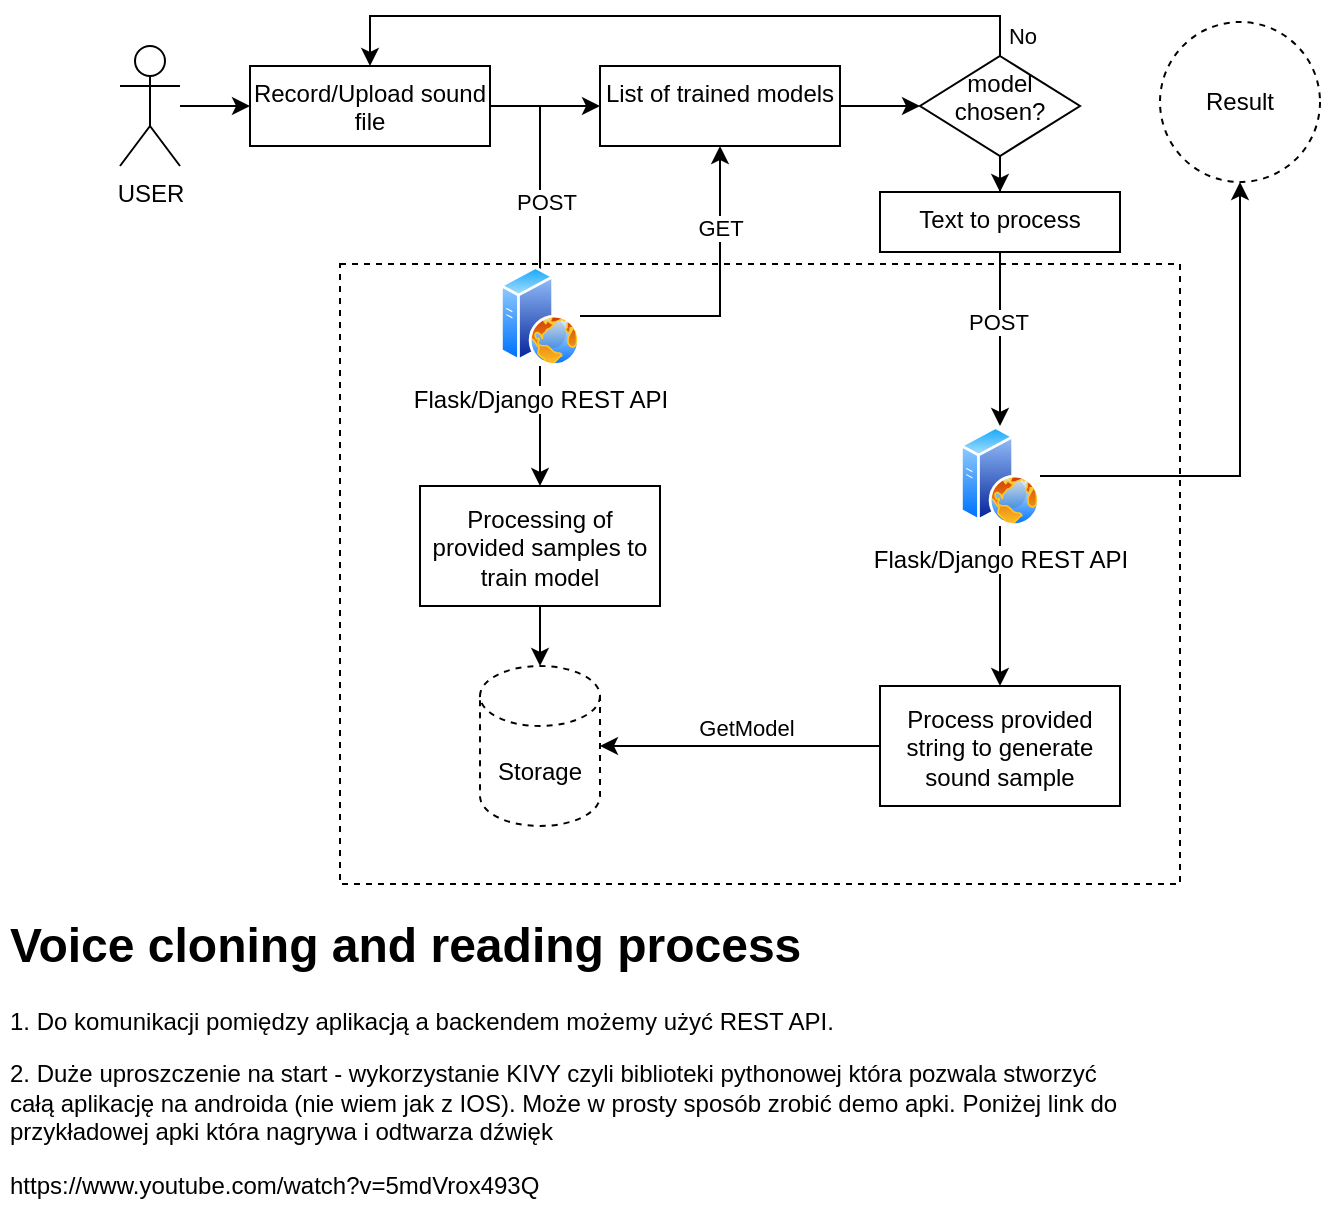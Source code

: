 <mxfile version="20.3.0" type="github">
  <diagram id="kgpKYQtTHZ0yAKxKKP6v" name="Page-1">
    <mxGraphModel dx="946" dy="572" grid="1" gridSize="10" guides="1" tooltips="1" connect="1" arrows="1" fold="1" page="1" pageScale="1" pageWidth="850" pageHeight="1100" math="0" shadow="0">
      <root>
        <mxCell id="0" />
        <mxCell id="1" parent="0" />
        <mxCell id="Fmws5H5xc9VE_1VDq52l-55" value="" style="rounded=0;whiteSpace=wrap;html=1;dashed=1;fillColor=none;" vertex="1" parent="1">
          <mxGeometry x="210" y="209" width="420" height="310" as="geometry" />
        </mxCell>
        <mxCell id="Fmws5H5xc9VE_1VDq52l-4" value="" style="edgeStyle=orthogonalEdgeStyle;rounded=0;orthogonalLoop=1;jettySize=auto;html=1;" edge="1" parent="1" source="Fmws5H5xc9VE_1VDq52l-2" target="Fmws5H5xc9VE_1VDq52l-3">
          <mxGeometry relative="1" as="geometry" />
        </mxCell>
        <mxCell id="Fmws5H5xc9VE_1VDq52l-2" value="USER" style="shape=umlActor;verticalLabelPosition=bottom;verticalAlign=top;html=1;outlineConnect=0;" vertex="1" parent="1">
          <mxGeometry x="100" y="100" width="30" height="60" as="geometry" />
        </mxCell>
        <mxCell id="Fmws5H5xc9VE_1VDq52l-6" style="edgeStyle=orthogonalEdgeStyle;rounded=0;orthogonalLoop=1;jettySize=auto;html=1;exitX=1;exitY=0.5;exitDx=0;exitDy=0;entryX=0;entryY=0.5;entryDx=0;entryDy=0;" edge="1" parent="1" source="Fmws5H5xc9VE_1VDq52l-3" target="Fmws5H5xc9VE_1VDq52l-5">
          <mxGeometry relative="1" as="geometry">
            <Array as="points">
              <mxPoint x="310" y="130" />
              <mxPoint x="310" y="235" />
            </Array>
          </mxGeometry>
        </mxCell>
        <mxCell id="Fmws5H5xc9VE_1VDq52l-7" value="POST" style="edgeLabel;html=1;align=center;verticalAlign=middle;resizable=0;points=[];" vertex="1" connectable="0" parent="Fmws5H5xc9VE_1VDq52l-6">
          <mxGeometry x="-0.455" y="3" relative="1" as="geometry">
            <mxPoint y="32" as="offset" />
          </mxGeometry>
        </mxCell>
        <mxCell id="Fmws5H5xc9VE_1VDq52l-10" style="edgeStyle=orthogonalEdgeStyle;rounded=0;orthogonalLoop=1;jettySize=auto;html=1;exitX=1;exitY=0.5;exitDx=0;exitDy=0;entryX=0;entryY=0.5;entryDx=0;entryDy=0;" edge="1" parent="1" source="Fmws5H5xc9VE_1VDq52l-3" target="Fmws5H5xc9VE_1VDq52l-8">
          <mxGeometry relative="1" as="geometry" />
        </mxCell>
        <mxCell id="Fmws5H5xc9VE_1VDq52l-3" value="Record/Upload sound file" style="whiteSpace=wrap;html=1;verticalAlign=top;" vertex="1" parent="1">
          <mxGeometry x="165" y="110" width="120" height="40" as="geometry" />
        </mxCell>
        <mxCell id="Fmws5H5xc9VE_1VDq52l-16" value="" style="edgeStyle=orthogonalEdgeStyle;rounded=0;orthogonalLoop=1;jettySize=auto;html=1;" edge="1" parent="1" source="Fmws5H5xc9VE_1VDq52l-5" target="Fmws5H5xc9VE_1VDq52l-15">
          <mxGeometry relative="1" as="geometry" />
        </mxCell>
        <mxCell id="Fmws5H5xc9VE_1VDq52l-44" style="edgeStyle=orthogonalEdgeStyle;rounded=0;orthogonalLoop=1;jettySize=auto;html=1;exitX=1;exitY=0.5;exitDx=0;exitDy=0;entryX=0.5;entryY=1;entryDx=0;entryDy=0;" edge="1" parent="1" source="Fmws5H5xc9VE_1VDq52l-5" target="Fmws5H5xc9VE_1VDq52l-8">
          <mxGeometry relative="1" as="geometry" />
        </mxCell>
        <mxCell id="Fmws5H5xc9VE_1VDq52l-45" value="GET" style="edgeLabel;html=1;align=center;verticalAlign=middle;resizable=0;points=[];" vertex="1" connectable="0" parent="Fmws5H5xc9VE_1VDq52l-44">
          <mxGeometry x="0.245" y="1" relative="1" as="geometry">
            <mxPoint x="1" y="-18" as="offset" />
          </mxGeometry>
        </mxCell>
        <mxCell id="Fmws5H5xc9VE_1VDq52l-5" value="Flask/Django REST API" style="aspect=fixed;perimeter=ellipsePerimeter;html=1;align=center;shadow=0;dashed=0;spacingTop=3;image;image=img/lib/active_directory/web_server.svg;" vertex="1" parent="1">
          <mxGeometry x="290" y="210" width="40" height="50" as="geometry" />
        </mxCell>
        <mxCell id="Fmws5H5xc9VE_1VDq52l-36" style="edgeStyle=orthogonalEdgeStyle;rounded=0;orthogonalLoop=1;jettySize=auto;html=1;exitX=1;exitY=0.5;exitDx=0;exitDy=0;entryX=0;entryY=0.5;entryDx=0;entryDy=0;" edge="1" parent="1" source="Fmws5H5xc9VE_1VDq52l-8" target="Fmws5H5xc9VE_1VDq52l-30">
          <mxGeometry relative="1" as="geometry" />
        </mxCell>
        <mxCell id="Fmws5H5xc9VE_1VDq52l-8" value="List of trained models" style="whiteSpace=wrap;html=1;verticalAlign=top;" vertex="1" parent="1">
          <mxGeometry x="340" y="110" width="120" height="40" as="geometry" />
        </mxCell>
        <mxCell id="Fmws5H5xc9VE_1VDq52l-27" value="" style="edgeStyle=orthogonalEdgeStyle;rounded=0;orthogonalLoop=1;jettySize=auto;html=1;" edge="1" parent="1" source="Fmws5H5xc9VE_1VDq52l-15">
          <mxGeometry relative="1" as="geometry">
            <mxPoint x="310" y="410" as="targetPoint" />
          </mxGeometry>
        </mxCell>
        <mxCell id="Fmws5H5xc9VE_1VDq52l-15" value="Processing of provided samples to train model" style="whiteSpace=wrap;html=1;verticalAlign=top;shadow=0;dashed=0;spacingTop=3;labelBackgroundColor=default;" vertex="1" parent="1">
          <mxGeometry x="250" y="320" width="120" height="60" as="geometry" />
        </mxCell>
        <mxCell id="Fmws5H5xc9VE_1VDq52l-28" style="edgeStyle=orthogonalEdgeStyle;rounded=0;orthogonalLoop=1;jettySize=auto;html=1;exitX=0.5;exitY=1;exitDx=0;exitDy=0;" edge="1" parent="1">
          <mxGeometry relative="1" as="geometry">
            <mxPoint x="310" y="440" as="sourcePoint" />
            <mxPoint x="310" y="440" as="targetPoint" />
          </mxGeometry>
        </mxCell>
        <mxCell id="Fmws5H5xc9VE_1VDq52l-37" style="edgeStyle=orthogonalEdgeStyle;rounded=0;orthogonalLoop=1;jettySize=auto;html=1;exitX=0.5;exitY=0;exitDx=0;exitDy=0;entryX=0.5;entryY=0;entryDx=0;entryDy=0;" edge="1" parent="1" source="Fmws5H5xc9VE_1VDq52l-30" target="Fmws5H5xc9VE_1VDq52l-3">
          <mxGeometry relative="1" as="geometry" />
        </mxCell>
        <mxCell id="Fmws5H5xc9VE_1VDq52l-38" value="No" style="edgeLabel;html=1;align=center;verticalAlign=middle;resizable=0;points=[];" vertex="1" connectable="0" parent="Fmws5H5xc9VE_1VDq52l-37">
          <mxGeometry x="-0.883" relative="1" as="geometry">
            <mxPoint x="12" y="10" as="offset" />
          </mxGeometry>
        </mxCell>
        <mxCell id="Fmws5H5xc9VE_1VDq52l-40" value="" style="edgeStyle=orthogonalEdgeStyle;rounded=0;orthogonalLoop=1;jettySize=auto;html=1;" edge="1" parent="1" source="Fmws5H5xc9VE_1VDq52l-30" target="Fmws5H5xc9VE_1VDq52l-39">
          <mxGeometry relative="1" as="geometry" />
        </mxCell>
        <mxCell id="Fmws5H5xc9VE_1VDq52l-30" value="model chosen?" style="rhombus;whiteSpace=wrap;html=1;verticalAlign=top;" vertex="1" parent="1">
          <mxGeometry x="500" y="105" width="80" height="50" as="geometry" />
        </mxCell>
        <mxCell id="Fmws5H5xc9VE_1VDq52l-32" value="Storage" style="shape=cylinder3;whiteSpace=wrap;html=1;boundedLbl=1;backgroundOutline=1;size=15;dashed=1;" vertex="1" parent="1">
          <mxGeometry x="280" y="410" width="60" height="80" as="geometry" />
        </mxCell>
        <mxCell id="Fmws5H5xc9VE_1VDq52l-47" style="edgeStyle=orthogonalEdgeStyle;rounded=0;orthogonalLoop=1;jettySize=auto;html=1;exitX=0.5;exitY=1;exitDx=0;exitDy=0;entryX=0.5;entryY=0;entryDx=0;entryDy=0;" edge="1" parent="1" source="Fmws5H5xc9VE_1VDq52l-39" target="Fmws5H5xc9VE_1VDq52l-46">
          <mxGeometry relative="1" as="geometry" />
        </mxCell>
        <mxCell id="Fmws5H5xc9VE_1VDq52l-48" value="POST" style="edgeLabel;html=1;align=center;verticalAlign=middle;resizable=0;points=[];" vertex="1" connectable="0" parent="Fmws5H5xc9VE_1VDq52l-47">
          <mxGeometry x="-0.217" y="-1" relative="1" as="geometry">
            <mxPoint y="1" as="offset" />
          </mxGeometry>
        </mxCell>
        <mxCell id="Fmws5H5xc9VE_1VDq52l-39" value="Text to process" style="whiteSpace=wrap;html=1;verticalAlign=top;" vertex="1" parent="1">
          <mxGeometry x="480" y="173" width="120" height="30" as="geometry" />
        </mxCell>
        <mxCell id="Fmws5H5xc9VE_1VDq52l-52" value="" style="edgeStyle=orthogonalEdgeStyle;rounded=0;orthogonalLoop=1;jettySize=auto;html=1;" edge="1" parent="1" source="Fmws5H5xc9VE_1VDq52l-46" target="Fmws5H5xc9VE_1VDq52l-51">
          <mxGeometry relative="1" as="geometry" />
        </mxCell>
        <mxCell id="Fmws5H5xc9VE_1VDq52l-62" style="edgeStyle=orthogonalEdgeStyle;rounded=0;orthogonalLoop=1;jettySize=auto;html=1;entryX=0.5;entryY=1;entryDx=0;entryDy=0;" edge="1" parent="1" source="Fmws5H5xc9VE_1VDq52l-46" target="Fmws5H5xc9VE_1VDq52l-59">
          <mxGeometry relative="1" as="geometry" />
        </mxCell>
        <mxCell id="Fmws5H5xc9VE_1VDq52l-46" value="Flask/Django REST API" style="aspect=fixed;perimeter=ellipsePerimeter;html=1;align=center;shadow=0;dashed=0;spacingTop=3;image;image=img/lib/active_directory/web_server.svg;" vertex="1" parent="1">
          <mxGeometry x="520" y="290" width="40" height="50" as="geometry" />
        </mxCell>
        <mxCell id="Fmws5H5xc9VE_1VDq52l-53" style="edgeStyle=orthogonalEdgeStyle;rounded=0;orthogonalLoop=1;jettySize=auto;html=1;exitX=0;exitY=0.5;exitDx=0;exitDy=0;entryX=1;entryY=0.5;entryDx=0;entryDy=0;entryPerimeter=0;" edge="1" parent="1" source="Fmws5H5xc9VE_1VDq52l-51" target="Fmws5H5xc9VE_1VDq52l-32">
          <mxGeometry relative="1" as="geometry" />
        </mxCell>
        <mxCell id="Fmws5H5xc9VE_1VDq52l-54" value="GetModel" style="edgeLabel;html=1;align=center;verticalAlign=middle;resizable=0;points=[];" vertex="1" connectable="0" parent="Fmws5H5xc9VE_1VDq52l-53">
          <mxGeometry x="-0.043" y="-4" relative="1" as="geometry">
            <mxPoint y="-5" as="offset" />
          </mxGeometry>
        </mxCell>
        <mxCell id="Fmws5H5xc9VE_1VDq52l-51" value="Process provided string to generate sound sample" style="whiteSpace=wrap;html=1;verticalAlign=top;shadow=0;dashed=0;spacingTop=3;labelBackgroundColor=default;" vertex="1" parent="1">
          <mxGeometry x="480" y="420" width="120" height="60" as="geometry" />
        </mxCell>
        <mxCell id="Fmws5H5xc9VE_1VDq52l-59" value="Result" style="ellipse;whiteSpace=wrap;html=1;aspect=fixed;dashed=1;fillColor=none;" vertex="1" parent="1">
          <mxGeometry x="620" y="88" width="80" height="80" as="geometry" />
        </mxCell>
        <mxCell id="Fmws5H5xc9VE_1VDq52l-63" value="&lt;h1&gt;Voice cloning and reading process&lt;/h1&gt;&lt;p&gt;1. Do komunikacji pomiędzy aplikacją a backendem możemy użyć REST API.&amp;nbsp;&lt;/p&gt;&lt;p&gt;2. Duże uproszczenie na start - wykorzystanie KIVY czyli biblioteki pythonowej która pozwala stworzyć całą aplikację na androida (nie wiem jak z IOS). Może w prosty sposób zrobić demo apki. Poniżej link do przykładowej apki która nagrywa i odtwarza dźwięk&lt;/p&gt;&lt;p&gt;https://www.youtube.com/watch?v=5mdVrox493Q&lt;br&gt;&lt;/p&gt;" style="text;html=1;strokeColor=none;fillColor=none;spacing=5;spacingTop=-20;whiteSpace=wrap;overflow=hidden;rounded=0;dashed=1;" vertex="1" parent="1">
          <mxGeometry x="40" y="530" width="570" height="160" as="geometry" />
        </mxCell>
      </root>
    </mxGraphModel>
  </diagram>
</mxfile>
